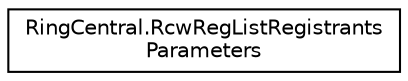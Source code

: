 digraph "Graphical Class Hierarchy"
{
 // LATEX_PDF_SIZE
  edge [fontname="Helvetica",fontsize="10",labelfontname="Helvetica",labelfontsize="10"];
  node [fontname="Helvetica",fontsize="10",shape=record];
  rankdir="LR";
  Node0 [label="RingCentral.RcwRegListRegistrants\lParameters",height=0.2,width=0.4,color="black", fillcolor="white", style="filled",URL="$classRingCentral_1_1RcwRegListRegistrantsParameters.html",tooltip="Query parameters for operation rcwRegListRegistrants"];
}
